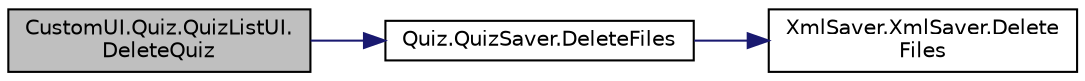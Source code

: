 digraph "CustomUI.Quiz.QuizListUI.DeleteQuiz"
{
 // INTERACTIVE_SVG=YES
 // LATEX_PDF_SIZE
  edge [fontname="Helvetica",fontsize="10",labelfontname="Helvetica",labelfontsize="10"];
  node [fontname="Helvetica",fontsize="10",shape=record];
  rankdir="LR";
  Node1 [label="CustomUI.Quiz.QuizListUI.\lDeleteQuiz",height=0.2,width=0.4,color="black", fillcolor="grey75", style="filled", fontcolor="black",tooltip=" "];
  Node1 -> Node2 [color="midnightblue",fontsize="10",style="solid",fontname="Helvetica"];
  Node2 [label="Quiz.QuizSaver.DeleteFiles",height=0.2,width=0.4,color="black", fillcolor="white", style="filled",URL="$class_quiz_1_1_quiz_saver.html#a52edeb1584fad4fdcd7ecc93e91cc950",tooltip="删除问题存档"];
  Node2 -> Node3 [color="midnightblue",fontsize="10",style="solid",fontname="Helvetica"];
  Node3 [label="XmlSaver.XmlSaver.Delete\lFiles",height=0.2,width=0.4,color="black", fillcolor="white", style="filled",URL="$class_xml_saver_1_1_xml_saver.html#ace394239dea50121f475e9af5e42638b",tooltip="删除存档"];
}
